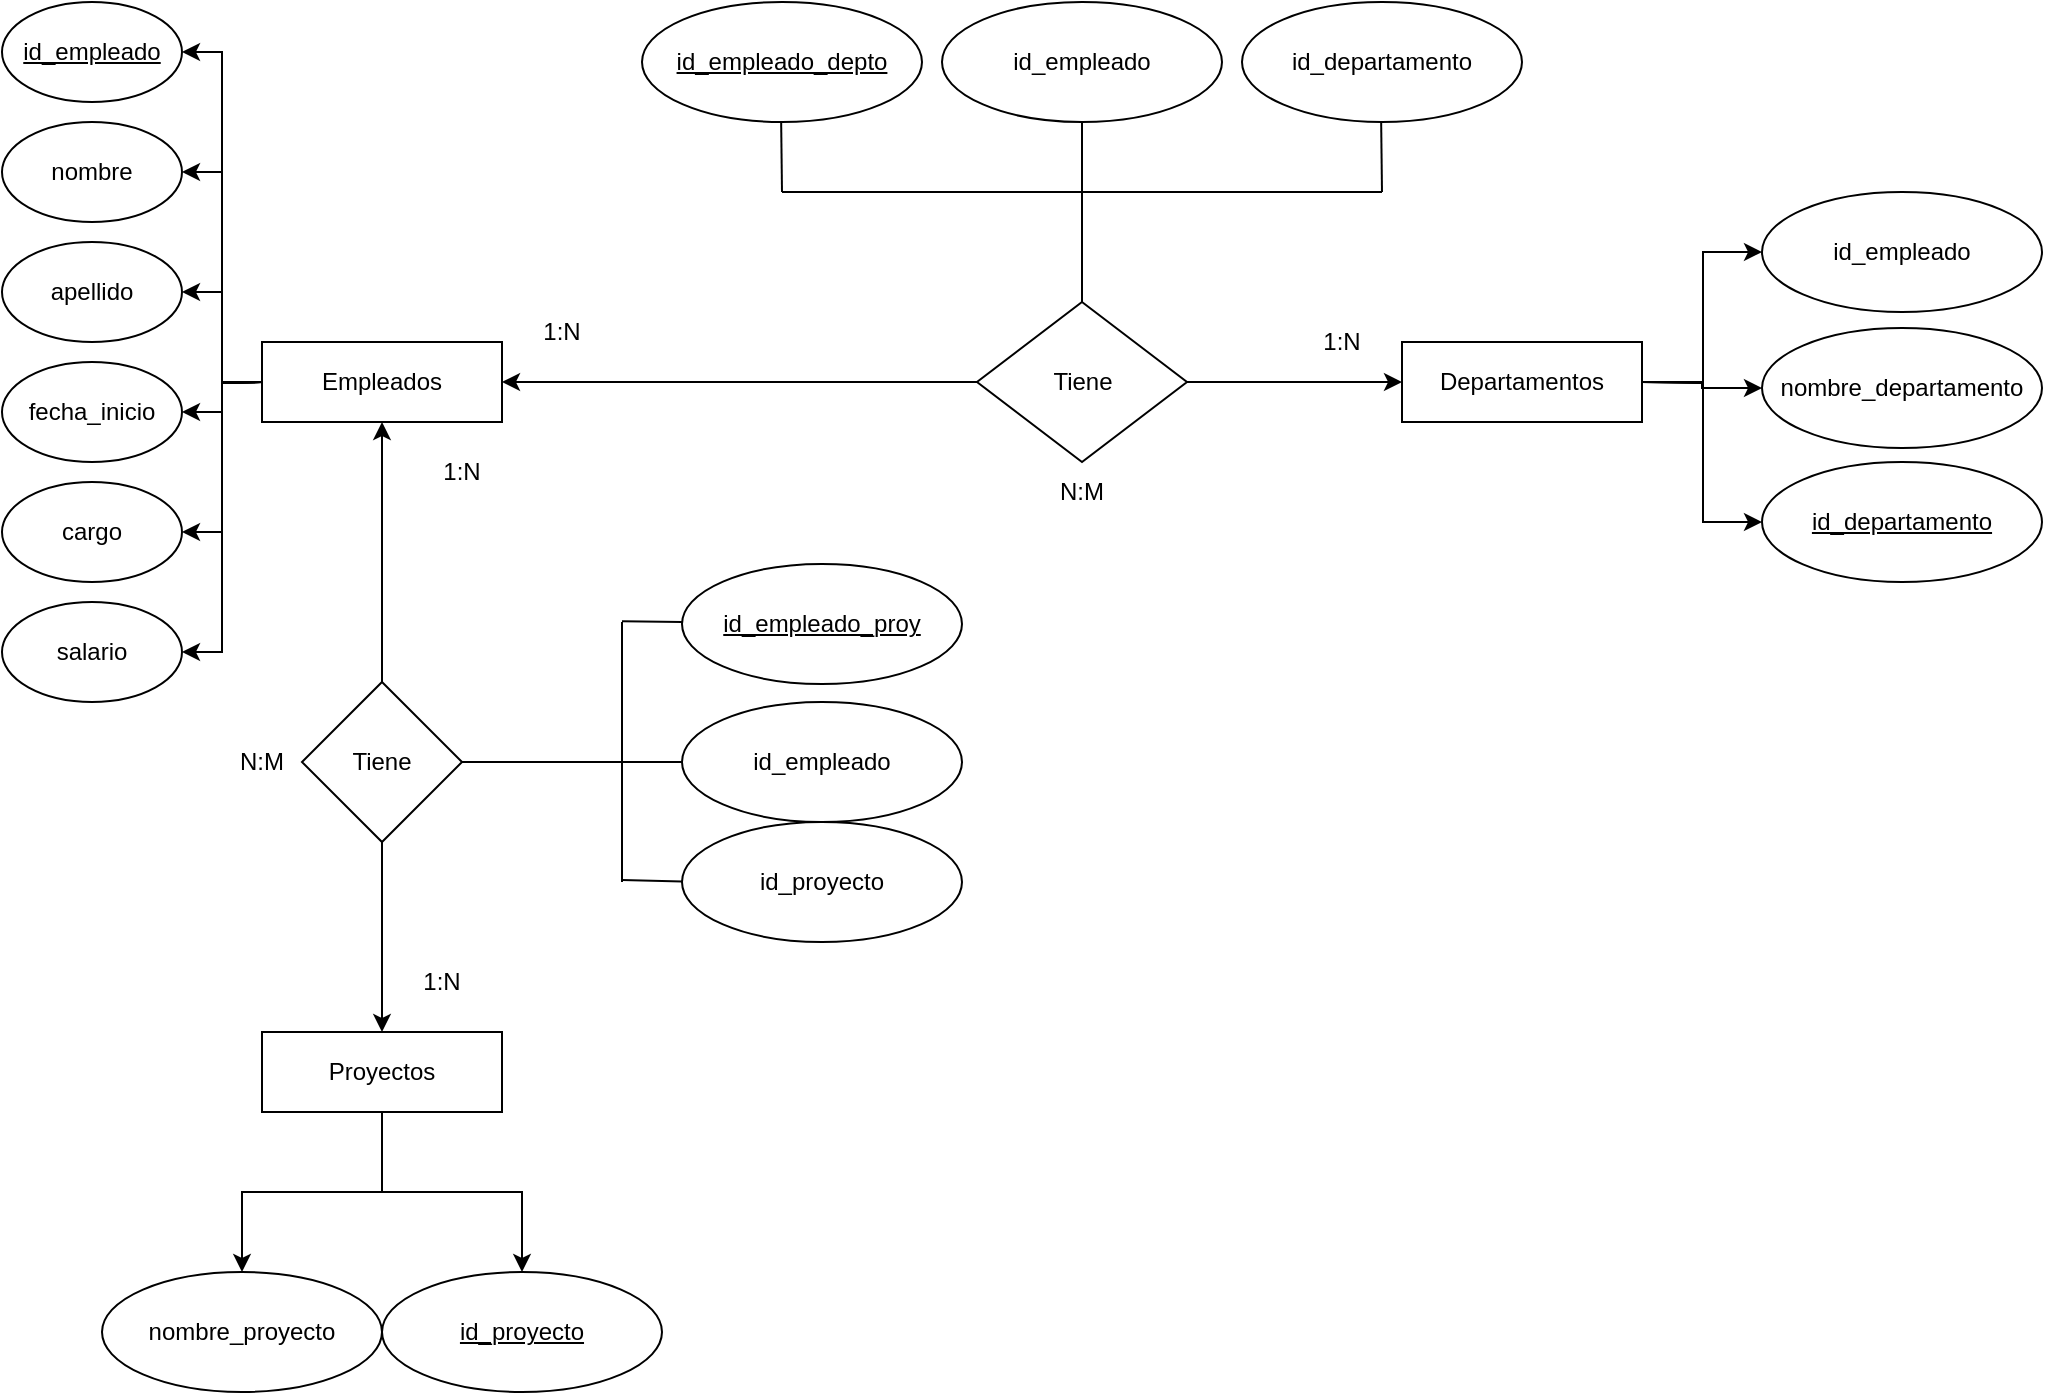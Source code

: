 <mxfile version="23.1.1" type="device">
  <diagram name="Página-1" id="0C3VKirLSuwvMJ3S87z_">
    <mxGraphModel dx="1218" dy="1697" grid="1" gridSize="10" guides="1" tooltips="1" connect="1" arrows="1" fold="1" page="1" pageScale="1" pageWidth="827" pageHeight="1169" math="0" shadow="0">
      <root>
        <mxCell id="0" />
        <mxCell id="1" parent="0" />
        <mxCell id="WB_viZuvV2GMxETEtMUc-13" style="edgeStyle=orthogonalEdgeStyle;rounded=0;orthogonalLoop=1;jettySize=auto;html=1;exitX=0;exitY=0.5;exitDx=0;exitDy=0;entryX=1;entryY=0.5;entryDx=0;entryDy=0;" parent="1" target="WB_viZuvV2GMxETEtMUc-4" edge="1">
          <mxGeometry relative="1" as="geometry">
            <Array as="points">
              <mxPoint x="120" y="85" />
              <mxPoint x="120" y="-20" />
            </Array>
            <mxPoint x="140.0" y="85" as="sourcePoint" />
          </mxGeometry>
        </mxCell>
        <mxCell id="WB_viZuvV2GMxETEtMUc-14" style="edgeStyle=orthogonalEdgeStyle;rounded=0;orthogonalLoop=1;jettySize=auto;html=1;exitX=0;exitY=0.5;exitDx=0;exitDy=0;entryX=1;entryY=0.5;entryDx=0;entryDy=0;" parent="1" target="WB_viZuvV2GMxETEtMUc-5" edge="1">
          <mxGeometry relative="1" as="geometry">
            <mxPoint x="140.0" y="85" as="sourcePoint" />
          </mxGeometry>
        </mxCell>
        <mxCell id="WB_viZuvV2GMxETEtMUc-15" style="edgeStyle=orthogonalEdgeStyle;rounded=0;orthogonalLoop=1;jettySize=auto;html=1;exitX=0;exitY=0.5;exitDx=0;exitDy=0;" parent="1" target="WB_viZuvV2GMxETEtMUc-8" edge="1">
          <mxGeometry relative="1" as="geometry">
            <mxPoint x="140.0" y="85" as="sourcePoint" />
          </mxGeometry>
        </mxCell>
        <mxCell id="WB_viZuvV2GMxETEtMUc-16" style="edgeStyle=orthogonalEdgeStyle;rounded=0;orthogonalLoop=1;jettySize=auto;html=1;exitX=0;exitY=0.5;exitDx=0;exitDy=0;entryX=1;entryY=0.5;entryDx=0;entryDy=0;" parent="1" target="WB_viZuvV2GMxETEtMUc-6" edge="1">
          <mxGeometry relative="1" as="geometry">
            <mxPoint x="140.0" y="85" as="sourcePoint" />
          </mxGeometry>
        </mxCell>
        <mxCell id="WB_viZuvV2GMxETEtMUc-17" style="edgeStyle=orthogonalEdgeStyle;rounded=0;orthogonalLoop=1;jettySize=auto;html=1;exitX=0;exitY=0.5;exitDx=0;exitDy=0;entryX=1;entryY=0.5;entryDx=0;entryDy=0;" parent="1" target="WB_viZuvV2GMxETEtMUc-7" edge="1">
          <mxGeometry relative="1" as="geometry">
            <mxPoint x="140.0" y="85" as="sourcePoint" />
          </mxGeometry>
        </mxCell>
        <mxCell id="C1mRw7hAY9p0wMVjrJnd-10" style="edgeStyle=orthogonalEdgeStyle;rounded=0;orthogonalLoop=1;jettySize=auto;html=1;exitX=0;exitY=0.5;exitDx=0;exitDy=0;entryX=1;entryY=0.5;entryDx=0;entryDy=0;" parent="1" target="C1mRw7hAY9p0wMVjrJnd-9" edge="1">
          <mxGeometry relative="1" as="geometry">
            <mxPoint x="140.0" y="85" as="sourcePoint" />
          </mxGeometry>
        </mxCell>
        <mxCell id="WB_viZuvV2GMxETEtMUc-1" value="Empleados" style="rounded=0;whiteSpace=wrap;html=1;" parent="1" vertex="1">
          <mxGeometry x="140" y="65" width="120" height="40" as="geometry" />
        </mxCell>
        <mxCell id="C1mRw7hAY9p0wMVjrJnd-6" style="edgeStyle=orthogonalEdgeStyle;rounded=0;orthogonalLoop=1;jettySize=auto;html=1;exitX=1;exitY=0.5;exitDx=0;exitDy=0;entryX=0;entryY=0.5;entryDx=0;entryDy=0;" parent="1" target="C1mRw7hAY9p0wMVjrJnd-5" edge="1">
          <mxGeometry relative="1" as="geometry">
            <mxPoint x="830" y="85" as="sourcePoint" />
          </mxGeometry>
        </mxCell>
        <mxCell id="C1mRw7hAY9p0wMVjrJnd-11" style="edgeStyle=orthogonalEdgeStyle;rounded=0;orthogonalLoop=1;jettySize=auto;html=1;exitX=1;exitY=0.5;exitDx=0;exitDy=0;entryX=0;entryY=0.5;entryDx=0;entryDy=0;" parent="1" target="C1mRw7hAY9p0wMVjrJnd-12" edge="1">
          <mxGeometry relative="1" as="geometry">
            <mxPoint x="860" y="180" as="targetPoint" />
            <mxPoint x="830" y="85" as="sourcePoint" />
          </mxGeometry>
        </mxCell>
        <mxCell id="R06ZnPOSUWLKXJymow8N-3" style="edgeStyle=orthogonalEdgeStyle;rounded=0;orthogonalLoop=1;jettySize=auto;html=1;entryX=0;entryY=0.5;entryDx=0;entryDy=0;" edge="1" parent="1" source="WB_viZuvV2GMxETEtMUc-2" target="C1mRw7hAY9p0wMVjrJnd-2">
          <mxGeometry relative="1" as="geometry" />
        </mxCell>
        <mxCell id="WB_viZuvV2GMxETEtMUc-2" value="Departamentos" style="rounded=0;whiteSpace=wrap;html=1;" parent="1" vertex="1">
          <mxGeometry x="710" y="65" width="120" height="40" as="geometry" />
        </mxCell>
        <mxCell id="C1mRw7hAY9p0wMVjrJnd-4" style="edgeStyle=orthogonalEdgeStyle;rounded=0;orthogonalLoop=1;jettySize=auto;html=1;exitX=0.5;exitY=1;exitDx=0;exitDy=0;" parent="1" source="WB_viZuvV2GMxETEtMUc-3" target="C1mRw7hAY9p0wMVjrJnd-3" edge="1">
          <mxGeometry relative="1" as="geometry" />
        </mxCell>
        <mxCell id="C1mRw7hAY9p0wMVjrJnd-14" style="edgeStyle=orthogonalEdgeStyle;rounded=0;orthogonalLoop=1;jettySize=auto;html=1;exitX=0.5;exitY=1;exitDx=0;exitDy=0;entryX=0.5;entryY=0;entryDx=0;entryDy=0;" parent="1" source="WB_viZuvV2GMxETEtMUc-3" target="C1mRw7hAY9p0wMVjrJnd-13" edge="1">
          <mxGeometry relative="1" as="geometry" />
        </mxCell>
        <mxCell id="WB_viZuvV2GMxETEtMUc-3" value="Proyectos" style="rounded=0;whiteSpace=wrap;html=1;" parent="1" vertex="1">
          <mxGeometry x="140" y="410.0" width="120" height="40" as="geometry" />
        </mxCell>
        <mxCell id="WB_viZuvV2GMxETEtMUc-4" value="nombre" style="ellipse;whiteSpace=wrap;html=1;" parent="1" vertex="1">
          <mxGeometry x="10" y="-45" width="90" height="50" as="geometry" />
        </mxCell>
        <mxCell id="WB_viZuvV2GMxETEtMUc-5" value="apellido" style="ellipse;whiteSpace=wrap;html=1;" parent="1" vertex="1">
          <mxGeometry x="10" y="15" width="90" height="50" as="geometry" />
        </mxCell>
        <mxCell id="WB_viZuvV2GMxETEtMUc-6" value="cargo" style="ellipse;whiteSpace=wrap;html=1;" parent="1" vertex="1">
          <mxGeometry x="10" y="135" width="90" height="50" as="geometry" />
        </mxCell>
        <mxCell id="WB_viZuvV2GMxETEtMUc-7" value="salario" style="ellipse;whiteSpace=wrap;html=1;" parent="1" vertex="1">
          <mxGeometry x="10" y="195" width="90" height="50" as="geometry" />
        </mxCell>
        <mxCell id="WB_viZuvV2GMxETEtMUc-8" value="fecha_inicio" style="ellipse;whiteSpace=wrap;html=1;" parent="1" vertex="1">
          <mxGeometry x="10" y="75" width="90" height="50" as="geometry" />
        </mxCell>
        <mxCell id="HQV8JVvPdLfe2JNcfyqQ-34" style="edgeStyle=orthogonalEdgeStyle;rounded=0;orthogonalLoop=1;jettySize=auto;html=1;entryX=1;entryY=0.5;entryDx=0;entryDy=0;" parent="1" source="WB_viZuvV2GMxETEtMUc-9" target="WB_viZuvV2GMxETEtMUc-1" edge="1">
          <mxGeometry relative="1" as="geometry" />
        </mxCell>
        <mxCell id="WB_viZuvV2GMxETEtMUc-9" value="Tiene" style="rhombus;whiteSpace=wrap;html=1;" parent="1" vertex="1">
          <mxGeometry x="497.5" y="45" width="105" height="80" as="geometry" />
        </mxCell>
        <mxCell id="WB_viZuvV2GMxETEtMUc-19" style="edgeStyle=orthogonalEdgeStyle;rounded=0;orthogonalLoop=1;jettySize=auto;html=1;exitX=0.5;exitY=1;exitDx=0;exitDy=0;entryX=0.5;entryY=0;entryDx=0;entryDy=0;" parent="1" source="WB_viZuvV2GMxETEtMUc-10" target="WB_viZuvV2GMxETEtMUc-3" edge="1">
          <mxGeometry relative="1" as="geometry" />
        </mxCell>
        <mxCell id="WB_viZuvV2GMxETEtMUc-10" value="Tiene" style="rhombus;whiteSpace=wrap;html=1;" parent="1" vertex="1">
          <mxGeometry x="160" y="235" width="80" height="80" as="geometry" />
        </mxCell>
        <mxCell id="C1mRw7hAY9p0wMVjrJnd-2" value="nombre_departamento" style="ellipse;whiteSpace=wrap;html=1;" parent="1" vertex="1">
          <mxGeometry x="890" y="58" width="140" height="60" as="geometry" />
        </mxCell>
        <mxCell id="C1mRw7hAY9p0wMVjrJnd-3" value="nombre_proyecto" style="ellipse;whiteSpace=wrap;html=1;" parent="1" vertex="1">
          <mxGeometry x="60" y="530" width="140" height="60" as="geometry" />
        </mxCell>
        <mxCell id="C1mRw7hAY9p0wMVjrJnd-5" value="id_empleado" style="ellipse;whiteSpace=wrap;html=1;" parent="1" vertex="1">
          <mxGeometry x="890" y="-10" width="140" height="60" as="geometry" />
        </mxCell>
        <mxCell id="C1mRw7hAY9p0wMVjrJnd-9" value="&lt;u&gt;id_empleado&lt;/u&gt;" style="ellipse;whiteSpace=wrap;html=1;" parent="1" vertex="1">
          <mxGeometry x="10" y="-105" width="90" height="50" as="geometry" />
        </mxCell>
        <mxCell id="C1mRw7hAY9p0wMVjrJnd-12" value="&lt;u&gt;id_departamento&lt;/u&gt;" style="ellipse;whiteSpace=wrap;html=1;" parent="1" vertex="1">
          <mxGeometry x="890" y="125" width="140" height="60" as="geometry" />
        </mxCell>
        <mxCell id="C1mRw7hAY9p0wMVjrJnd-13" value="&lt;u&gt;id_proyecto&lt;/u&gt;" style="ellipse;whiteSpace=wrap;html=1;" parent="1" vertex="1">
          <mxGeometry x="200" y="530" width="140" height="60" as="geometry" />
        </mxCell>
        <mxCell id="HQV8JVvPdLfe2JNcfyqQ-26" style="edgeStyle=orthogonalEdgeStyle;rounded=0;orthogonalLoop=1;jettySize=auto;html=1;entryX=0.5;entryY=1;entryDx=0;entryDy=0;exitX=0.5;exitY=0;exitDx=0;exitDy=0;" parent="1" source="WB_viZuvV2GMxETEtMUc-10" target="WB_viZuvV2GMxETEtMUc-1" edge="1">
          <mxGeometry relative="1" as="geometry">
            <mxPoint x="200" y="210" as="sourcePoint" />
          </mxGeometry>
        </mxCell>
        <mxCell id="HQV8JVvPdLfe2JNcfyqQ-4" value="&lt;u&gt;id_empleado_proy&lt;/u&gt;" style="ellipse;whiteSpace=wrap;html=1;" parent="1" vertex="1">
          <mxGeometry x="350" y="176" width="140" height="60" as="geometry" />
        </mxCell>
        <mxCell id="HQV8JVvPdLfe2JNcfyqQ-5" value="id_proyecto" style="ellipse;whiteSpace=wrap;html=1;" parent="1" vertex="1">
          <mxGeometry x="350" y="305" width="140" height="60" as="geometry" />
        </mxCell>
        <mxCell id="HQV8JVvPdLfe2JNcfyqQ-6" value="id_empleado" style="ellipse;whiteSpace=wrap;html=1;" parent="1" vertex="1">
          <mxGeometry x="350" y="245" width="140" height="60" as="geometry" />
        </mxCell>
        <mxCell id="HQV8JVvPdLfe2JNcfyqQ-8" value="" style="endArrow=none;html=1;rounded=0;entryX=0;entryY=0.5;entryDx=0;entryDy=0;exitX=1;exitY=0.5;exitDx=0;exitDy=0;" parent="1" source="WB_viZuvV2GMxETEtMUc-10" target="HQV8JVvPdLfe2JNcfyqQ-6" edge="1">
          <mxGeometry width="50" height="50" relative="1" as="geometry">
            <mxPoint x="260" y="275" as="sourcePoint" />
            <mxPoint x="460" y="175" as="targetPoint" />
          </mxGeometry>
        </mxCell>
        <mxCell id="HQV8JVvPdLfe2JNcfyqQ-9" value="" style="endArrow=none;html=1;rounded=0;" parent="1" edge="1">
          <mxGeometry width="50" height="50" relative="1" as="geometry">
            <mxPoint x="320" y="205" as="sourcePoint" />
            <mxPoint x="320" y="335" as="targetPoint" />
          </mxGeometry>
        </mxCell>
        <mxCell id="HQV8JVvPdLfe2JNcfyqQ-10" value="" style="endArrow=none;html=1;rounded=0;exitX=1;exitY=0.5;exitDx=0;exitDy=0;" parent="1" edge="1">
          <mxGeometry width="50" height="50" relative="1" as="geometry">
            <mxPoint x="320" y="204.66" as="sourcePoint" />
            <mxPoint x="350" y="205" as="targetPoint" />
          </mxGeometry>
        </mxCell>
        <mxCell id="HQV8JVvPdLfe2JNcfyqQ-11" value="" style="endArrow=none;html=1;rounded=0;exitX=1;exitY=0.5;exitDx=0;exitDy=0;entryX=0;entryY=0.5;entryDx=0;entryDy=0;" parent="1" edge="1">
          <mxGeometry width="50" height="50" relative="1" as="geometry">
            <mxPoint x="320" y="334.0" as="sourcePoint" />
            <mxPoint x="350" y="334.69" as="targetPoint" />
          </mxGeometry>
        </mxCell>
        <mxCell id="HQV8JVvPdLfe2JNcfyqQ-12" value="N:M" style="text;html=1;strokeColor=none;fillColor=none;align=center;verticalAlign=middle;whiteSpace=wrap;rounded=0;" parent="1" vertex="1">
          <mxGeometry x="520" y="125" width="60" height="30" as="geometry" />
        </mxCell>
        <mxCell id="HQV8JVvPdLfe2JNcfyqQ-13" value="N:M" style="text;html=1;strokeColor=none;fillColor=none;align=center;verticalAlign=middle;whiteSpace=wrap;rounded=0;" parent="1" vertex="1">
          <mxGeometry x="110" y="260.0" width="60" height="30" as="geometry" />
        </mxCell>
        <mxCell id="HQV8JVvPdLfe2JNcfyqQ-22" style="edgeStyle=orthogonalEdgeStyle;rounded=0;orthogonalLoop=1;jettySize=auto;html=1;entryX=0;entryY=0.5;entryDx=0;entryDy=0;exitX=1;exitY=0.5;exitDx=0;exitDy=0;" parent="1" source="WB_viZuvV2GMxETEtMUc-9" target="WB_viZuvV2GMxETEtMUc-2" edge="1">
          <mxGeometry relative="1" as="geometry">
            <mxPoint x="760" y="90" as="sourcePoint" />
          </mxGeometry>
        </mxCell>
        <mxCell id="HQV8JVvPdLfe2JNcfyqQ-23" value="1:N" style="text;html=1;strokeColor=none;fillColor=none;align=center;verticalAlign=middle;whiteSpace=wrap;rounded=0;" parent="1" vertex="1">
          <mxGeometry x="210" y="115" width="60" height="30" as="geometry" />
        </mxCell>
        <mxCell id="HQV8JVvPdLfe2JNcfyqQ-24" value="1:N" style="text;html=1;strokeColor=none;fillColor=none;align=center;verticalAlign=middle;whiteSpace=wrap;rounded=0;" parent="1" vertex="1">
          <mxGeometry x="650" y="50" width="60" height="30" as="geometry" />
        </mxCell>
        <mxCell id="HQV8JVvPdLfe2JNcfyqQ-27" value="&lt;u&gt;id_empleado_depto&lt;/u&gt;" style="ellipse;whiteSpace=wrap;html=1;" parent="1" vertex="1">
          <mxGeometry x="330" y="-105" width="140" height="60" as="geometry" />
        </mxCell>
        <mxCell id="HQV8JVvPdLfe2JNcfyqQ-28" value="id_empleado" style="ellipse;whiteSpace=wrap;html=1;" parent="1" vertex="1">
          <mxGeometry x="480" y="-105" width="140" height="60" as="geometry" />
        </mxCell>
        <mxCell id="HQV8JVvPdLfe2JNcfyqQ-29" value="id_departamento" style="ellipse;whiteSpace=wrap;html=1;" parent="1" vertex="1">
          <mxGeometry x="630" y="-105" width="140" height="60" as="geometry" />
        </mxCell>
        <mxCell id="HQV8JVvPdLfe2JNcfyqQ-30" value="" style="endArrow=none;html=1;rounded=0;entryX=0.5;entryY=1;entryDx=0;entryDy=0;exitX=0.5;exitY=0;exitDx=0;exitDy=0;" parent="1" source="WB_viZuvV2GMxETEtMUc-9" target="HQV8JVvPdLfe2JNcfyqQ-28" edge="1">
          <mxGeometry width="50" height="50" relative="1" as="geometry">
            <mxPoint x="550" y="40" as="sourcePoint" />
            <mxPoint x="550" y="-10" as="targetPoint" />
          </mxGeometry>
        </mxCell>
        <mxCell id="HQV8JVvPdLfe2JNcfyqQ-31" value="" style="endArrow=none;html=1;rounded=0;" parent="1" edge="1">
          <mxGeometry width="50" height="50" relative="1" as="geometry">
            <mxPoint x="400" y="-10" as="sourcePoint" />
            <mxPoint x="399.58" y="-45" as="targetPoint" />
          </mxGeometry>
        </mxCell>
        <mxCell id="HQV8JVvPdLfe2JNcfyqQ-32" value="" style="endArrow=none;html=1;rounded=0;" parent="1" edge="1">
          <mxGeometry width="50" height="50" relative="1" as="geometry">
            <mxPoint x="700" y="-10" as="sourcePoint" />
            <mxPoint x="699.58" y="-45" as="targetPoint" />
          </mxGeometry>
        </mxCell>
        <mxCell id="HQV8JVvPdLfe2JNcfyqQ-33" value="" style="endArrow=none;html=1;rounded=0;entryX=0.5;entryY=1;entryDx=0;entryDy=0;" parent="1" edge="1">
          <mxGeometry width="50" height="50" relative="1" as="geometry">
            <mxPoint x="700" y="-10" as="sourcePoint" />
            <mxPoint x="400" y="-10" as="targetPoint" />
          </mxGeometry>
        </mxCell>
        <mxCell id="R06ZnPOSUWLKXJymow8N-4" value="1:N" style="text;html=1;strokeColor=none;fillColor=none;align=center;verticalAlign=middle;whiteSpace=wrap;rounded=0;" vertex="1" parent="1">
          <mxGeometry x="260" y="45" width="60" height="30" as="geometry" />
        </mxCell>
        <mxCell id="R06ZnPOSUWLKXJymow8N-5" value="1:N" style="text;html=1;strokeColor=none;fillColor=none;align=center;verticalAlign=middle;whiteSpace=wrap;rounded=0;" vertex="1" parent="1">
          <mxGeometry x="200" y="370" width="60" height="30" as="geometry" />
        </mxCell>
      </root>
    </mxGraphModel>
  </diagram>
</mxfile>

